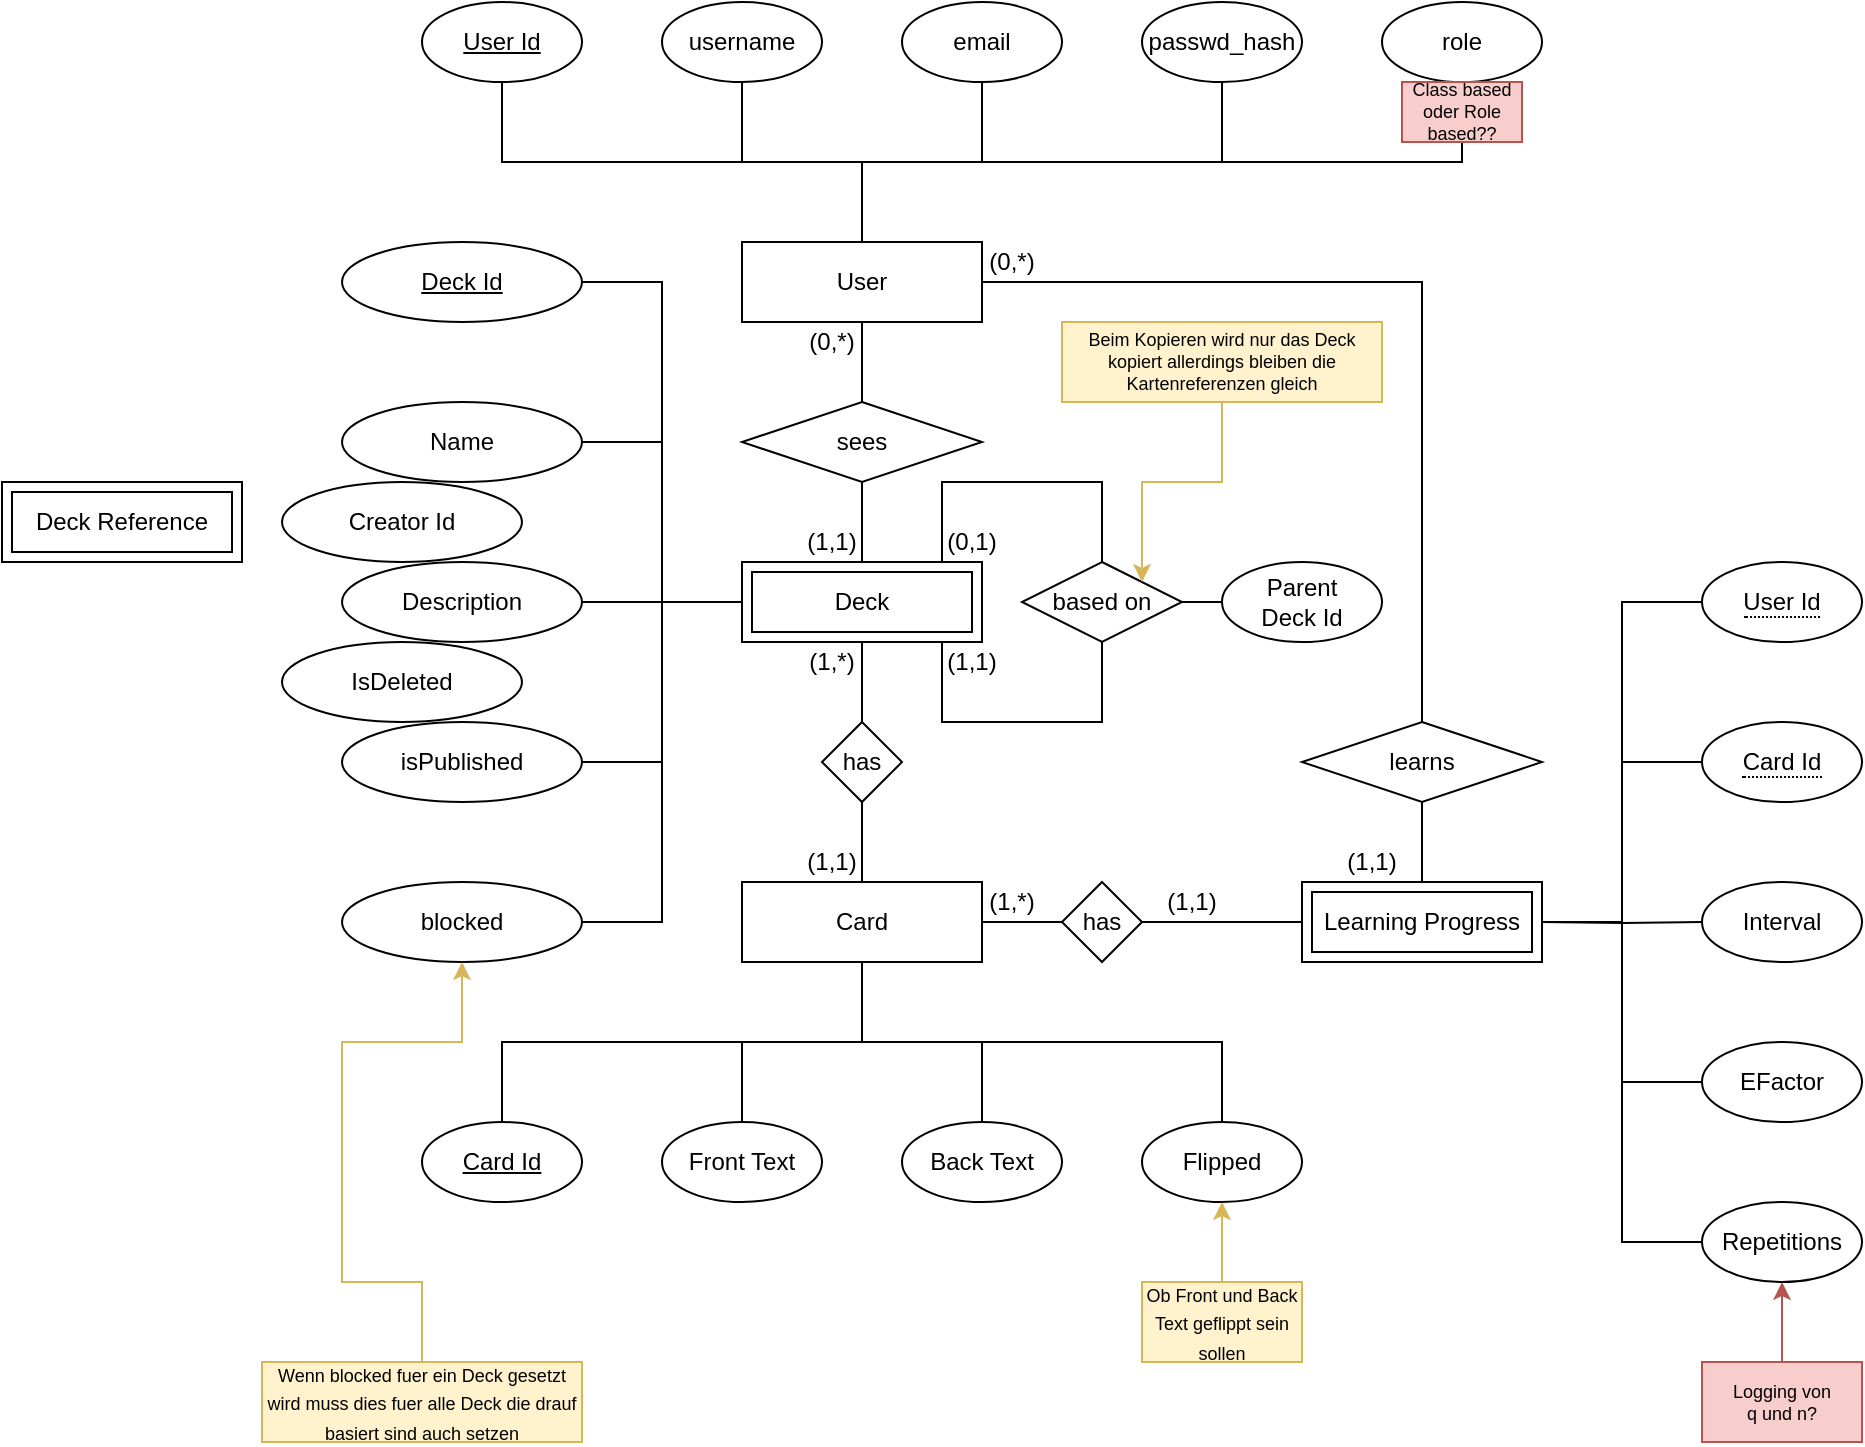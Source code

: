 <mxfile version="20.6.0" type="device"><diagram id="tcAkkGYu1O7YQ9gtsz0S" name="Page-1"><mxGraphModel dx="2441" dy="847" grid="1" gridSize="10" guides="1" tooltips="1" connect="1" arrows="1" fold="1" page="1" pageScale="1" pageWidth="827" pageHeight="1169" math="0" shadow="0"><root><mxCell id="0"/><mxCell id="1" parent="0"/><mxCell id="dKt4ekAzlzhSQuTJ8iBE-7" style="edgeStyle=orthogonalEdgeStyle;rounded=0;orthogonalLoop=1;jettySize=auto;html=1;endArrow=none;endFill=0;" parent="1" source="dKt4ekAzlzhSQuTJ8iBE-1" target="dKt4ekAzlzhSQuTJ8iBE-3" edge="1"><mxGeometry relative="1" as="geometry"><Array as="points"><mxPoint x="300" y="120"/><mxPoint x="120" y="120"/></Array></mxGeometry></mxCell><mxCell id="dKt4ekAzlzhSQuTJ8iBE-8" style="edgeStyle=orthogonalEdgeStyle;rounded=0;orthogonalLoop=1;jettySize=auto;html=1;endArrow=none;endFill=0;" parent="1" source="dKt4ekAzlzhSQuTJ8iBE-1" target="dKt4ekAzlzhSQuTJ8iBE-4" edge="1"><mxGeometry relative="1" as="geometry"/></mxCell><mxCell id="dKt4ekAzlzhSQuTJ8iBE-9" style="edgeStyle=orthogonalEdgeStyle;rounded=0;orthogonalLoop=1;jettySize=auto;html=1;endArrow=none;endFill=0;" parent="1" source="dKt4ekAzlzhSQuTJ8iBE-1" target="dKt4ekAzlzhSQuTJ8iBE-5" edge="1"><mxGeometry relative="1" as="geometry"/></mxCell><mxCell id="dKt4ekAzlzhSQuTJ8iBE-10" style="edgeStyle=orthogonalEdgeStyle;rounded=0;orthogonalLoop=1;jettySize=auto;html=1;endArrow=none;endFill=0;" parent="1" source="dKt4ekAzlzhSQuTJ8iBE-1" target="dKt4ekAzlzhSQuTJ8iBE-6" edge="1"><mxGeometry relative="1" as="geometry"><Array as="points"><mxPoint x="300" y="120"/><mxPoint x="480" y="120"/></Array></mxGeometry></mxCell><mxCell id="dKt4ekAzlzhSQuTJ8iBE-54" style="edgeStyle=orthogonalEdgeStyle;rounded=0;orthogonalLoop=1;jettySize=auto;html=1;endArrow=none;endFill=0;" parent="1" source="dKt4ekAzlzhSQuTJ8iBE-1" target="dKt4ekAzlzhSQuTJ8iBE-53" edge="1"><mxGeometry relative="1" as="geometry"><Array as="points"><mxPoint x="300" y="120"/><mxPoint x="600" y="120"/></Array></mxGeometry></mxCell><mxCell id="dKt4ekAzlzhSQuTJ8iBE-1" value="User" style="whiteSpace=wrap;html=1;align=center;" parent="1" vertex="1"><mxGeometry x="240" y="160" width="120" height="40" as="geometry"/></mxCell><mxCell id="dKt4ekAzlzhSQuTJ8iBE-24" style="edgeStyle=orthogonalEdgeStyle;rounded=0;orthogonalLoop=1;jettySize=auto;html=1;endArrow=none;endFill=0;" parent="1" source="dKt4ekAzlzhSQuTJ8iBE-2" target="dKt4ekAzlzhSQuTJ8iBE-21" edge="1"><mxGeometry relative="1" as="geometry"><Array as="points"><mxPoint x="160" y="340"/><mxPoint x="160" y="340"/></Array></mxGeometry></mxCell><mxCell id="dKt4ekAzlzhSQuTJ8iBE-25" style="edgeStyle=orthogonalEdgeStyle;rounded=0;orthogonalLoop=1;jettySize=auto;html=1;endArrow=none;endFill=0;" parent="1" source="dKt4ekAzlzhSQuTJ8iBE-2" target="dKt4ekAzlzhSQuTJ8iBE-20" edge="1"><mxGeometry relative="1" as="geometry"><Array as="points"><mxPoint x="200" y="340"/><mxPoint x="200" y="260"/></Array></mxGeometry></mxCell><mxCell id="dKt4ekAzlzhSQuTJ8iBE-26" style="edgeStyle=orthogonalEdgeStyle;rounded=0;orthogonalLoop=1;jettySize=auto;html=1;endArrow=none;endFill=0;" parent="1" source="dKt4ekAzlzhSQuTJ8iBE-2" target="dKt4ekAzlzhSQuTJ8iBE-19" edge="1"><mxGeometry relative="1" as="geometry"><Array as="points"><mxPoint x="200" y="340"/><mxPoint x="200" y="180"/></Array></mxGeometry></mxCell><mxCell id="dKt4ekAzlzhSQuTJ8iBE-57" style="edgeStyle=orthogonalEdgeStyle;rounded=0;orthogonalLoop=1;jettySize=auto;html=1;endArrow=none;endFill=0;" parent="1" source="dKt4ekAzlzhSQuTJ8iBE-2" target="dKt4ekAzlzhSQuTJ8iBE-56" edge="1"><mxGeometry relative="1" as="geometry"><Array as="points"><mxPoint x="200" y="340"/><mxPoint x="200" y="420"/></Array></mxGeometry></mxCell><mxCell id="dKt4ekAzlzhSQuTJ8iBE-61" style="edgeStyle=orthogonalEdgeStyle;rounded=0;orthogonalLoop=1;jettySize=auto;html=1;endArrow=none;endFill=0;" parent="1" source="dKt4ekAzlzhSQuTJ8iBE-2" target="dKt4ekAzlzhSQuTJ8iBE-60" edge="1"><mxGeometry relative="1" as="geometry"><Array as="points"><mxPoint x="340" y="280"/><mxPoint x="420" y="280"/></Array></mxGeometry></mxCell><mxCell id="dKt4ekAzlzhSQuTJ8iBE-62" style="edgeStyle=orthogonalEdgeStyle;rounded=0;orthogonalLoop=1;jettySize=auto;html=1;endArrow=none;endFill=0;" parent="1" source="dKt4ekAzlzhSQuTJ8iBE-2" target="dKt4ekAzlzhSQuTJ8iBE-60" edge="1"><mxGeometry relative="1" as="geometry"><Array as="points"><mxPoint x="340" y="400"/><mxPoint x="420" y="400"/></Array></mxGeometry></mxCell><mxCell id="dKt4ekAzlzhSQuTJ8iBE-69" style="edgeStyle=orthogonalEdgeStyle;rounded=0;orthogonalLoop=1;jettySize=auto;html=1;endArrow=none;endFill=0;" parent="1" source="dKt4ekAzlzhSQuTJ8iBE-2" target="dKt4ekAzlzhSQuTJ8iBE-67" edge="1"><mxGeometry relative="1" as="geometry"/></mxCell><mxCell id="dKt4ekAzlzhSQuTJ8iBE-79" style="edgeStyle=orthogonalEdgeStyle;rounded=0;orthogonalLoop=1;jettySize=auto;html=1;endArrow=none;endFill=0;" parent="1" source="dKt4ekAzlzhSQuTJ8iBE-2" target="dKt4ekAzlzhSQuTJ8iBE-78" edge="1"><mxGeometry relative="1" as="geometry"><Array as="points"><mxPoint x="200" y="340"/><mxPoint x="200" y="500"/></Array></mxGeometry></mxCell><mxCell id="dKt4ekAzlzhSQuTJ8iBE-2" value="Deck" style="shape=ext;margin=3;double=1;whiteSpace=wrap;html=1;align=center;" parent="1" vertex="1"><mxGeometry x="240" y="320" width="120" height="40" as="geometry"/></mxCell><mxCell id="dKt4ekAzlzhSQuTJ8iBE-3" value="User Id" style="ellipse;whiteSpace=wrap;html=1;align=center;fontStyle=4;" parent="1" vertex="1"><mxGeometry x="80" y="40" width="80" height="40" as="geometry"/></mxCell><mxCell id="dKt4ekAzlzhSQuTJ8iBE-4" value="username" style="ellipse;whiteSpace=wrap;html=1;align=center;" parent="1" vertex="1"><mxGeometry x="200" y="40" width="80" height="40" as="geometry"/></mxCell><mxCell id="dKt4ekAzlzhSQuTJ8iBE-5" value="email" style="ellipse;whiteSpace=wrap;html=1;align=center;" parent="1" vertex="1"><mxGeometry x="320" y="40" width="80" height="40" as="geometry"/></mxCell><mxCell id="dKt4ekAzlzhSQuTJ8iBE-6" value="passwd_hash" style="ellipse;whiteSpace=wrap;html=1;align=center;" parent="1" vertex="1"><mxGeometry x="440" y="40" width="80" height="40" as="geometry"/></mxCell><mxCell id="dKt4ekAzlzhSQuTJ8iBE-12" value="(0,*)" style="text;html=1;strokeColor=none;fillColor=none;align=center;verticalAlign=middle;whiteSpace=wrap;rounded=0;" parent="1" vertex="1"><mxGeometry x="270" y="200" width="30" height="20" as="geometry"/></mxCell><mxCell id="dKt4ekAzlzhSQuTJ8iBE-13" value="(1,1)" style="text;html=1;strokeColor=none;fillColor=none;align=center;verticalAlign=middle;whiteSpace=wrap;rounded=0;" parent="1" vertex="1"><mxGeometry x="270" y="300" width="30" height="20" as="geometry"/></mxCell><mxCell id="dKt4ekAzlzhSQuTJ8iBE-34" style="edgeStyle=orthogonalEdgeStyle;rounded=0;orthogonalLoop=1;jettySize=auto;html=1;endArrow=none;endFill=0;" parent="1" source="dKt4ekAzlzhSQuTJ8iBE-14" target="dKt4ekAzlzhSQuTJ8iBE-33" edge="1"><mxGeometry relative="1" as="geometry"><Array as="points"><mxPoint x="300" y="560"/><mxPoint x="120" y="560"/></Array></mxGeometry></mxCell><mxCell id="dKt4ekAzlzhSQuTJ8iBE-38" style="edgeStyle=orthogonalEdgeStyle;rounded=0;orthogonalLoop=1;jettySize=auto;html=1;endArrow=none;endFill=0;" parent="1" source="dKt4ekAzlzhSQuTJ8iBE-14" target="dKt4ekAzlzhSQuTJ8iBE-35" edge="1"><mxGeometry relative="1" as="geometry"/></mxCell><mxCell id="dKt4ekAzlzhSQuTJ8iBE-39" style="edgeStyle=orthogonalEdgeStyle;rounded=0;orthogonalLoop=1;jettySize=auto;html=1;endArrow=none;endFill=0;" parent="1" source="dKt4ekAzlzhSQuTJ8iBE-14" target="dKt4ekAzlzhSQuTJ8iBE-36" edge="1"><mxGeometry relative="1" as="geometry"/></mxCell><mxCell id="dKt4ekAzlzhSQuTJ8iBE-40" style="edgeStyle=orthogonalEdgeStyle;rounded=0;orthogonalLoop=1;jettySize=auto;html=1;endArrow=none;endFill=0;" parent="1" source="dKt4ekAzlzhSQuTJ8iBE-14" target="dKt4ekAzlzhSQuTJ8iBE-37" edge="1"><mxGeometry relative="1" as="geometry"><Array as="points"><mxPoint x="300" y="560"/><mxPoint x="480" y="560"/></Array></mxGeometry></mxCell><mxCell id="dKt4ekAzlzhSQuTJ8iBE-68" style="edgeStyle=orthogonalEdgeStyle;rounded=0;orthogonalLoop=1;jettySize=auto;html=1;endArrow=none;endFill=0;" parent="1" source="dKt4ekAzlzhSQuTJ8iBE-14" target="dKt4ekAzlzhSQuTJ8iBE-67" edge="1"><mxGeometry relative="1" as="geometry"/></mxCell><mxCell id="dKt4ekAzlzhSQuTJ8iBE-14" value="Card" style="whiteSpace=wrap;html=1;align=center;" parent="1" vertex="1"><mxGeometry x="240" y="480" width="120" height="40" as="geometry"/></mxCell><mxCell id="dKt4ekAzlzhSQuTJ8iBE-17" value="(1,1)" style="text;html=1;strokeColor=none;fillColor=none;align=center;verticalAlign=middle;whiteSpace=wrap;rounded=0;" parent="1" vertex="1"><mxGeometry x="270" y="460" width="30" height="20" as="geometry"/></mxCell><mxCell id="dKt4ekAzlzhSQuTJ8iBE-18" value="(1,*)" style="text;html=1;strokeColor=none;fillColor=none;align=center;verticalAlign=middle;whiteSpace=wrap;rounded=0;" parent="1" vertex="1"><mxGeometry x="270" y="360" width="30" height="20" as="geometry"/></mxCell><mxCell id="dKt4ekAzlzhSQuTJ8iBE-19" value="Deck Id" style="ellipse;whiteSpace=wrap;html=1;align=center;fontStyle=4;" parent="1" vertex="1"><mxGeometry x="40" y="160" width="120" height="40" as="geometry"/></mxCell><mxCell id="dKt4ekAzlzhSQuTJ8iBE-20" value="Name" style="ellipse;whiteSpace=wrap;html=1;align=center;" parent="1" vertex="1"><mxGeometry x="40" y="240" width="120" height="40" as="geometry"/></mxCell><mxCell id="dKt4ekAzlzhSQuTJ8iBE-21" value="Description" style="ellipse;whiteSpace=wrap;html=1;align=center;" parent="1" vertex="1"><mxGeometry x="40" y="320" width="120" height="40" as="geometry"/></mxCell><mxCell id="dKt4ekAzlzhSQuTJ8iBE-48" style="edgeStyle=orthogonalEdgeStyle;rounded=0;orthogonalLoop=1;jettySize=auto;html=1;endArrow=none;endFill=0;" parent="1" target="dKt4ekAzlzhSQuTJ8iBE-47" edge="1"><mxGeometry relative="1" as="geometry"><Array as="points"><mxPoint x="680" y="500"/><mxPoint x="680" y="660"/></Array><mxPoint x="640" y="500" as="sourcePoint"/></mxGeometry></mxCell><mxCell id="dKt4ekAzlzhSQuTJ8iBE-49" style="edgeStyle=orthogonalEdgeStyle;rounded=0;orthogonalLoop=1;jettySize=auto;html=1;endArrow=none;endFill=0;" parent="1" target="dKt4ekAzlzhSQuTJ8iBE-46" edge="1"><mxGeometry relative="1" as="geometry"><Array as="points"><mxPoint x="680" y="500"/><mxPoint x="680" y="580"/></Array><mxPoint x="640" y="500" as="sourcePoint"/></mxGeometry></mxCell><mxCell id="dKt4ekAzlzhSQuTJ8iBE-50" style="edgeStyle=orthogonalEdgeStyle;rounded=0;orthogonalLoop=1;jettySize=auto;html=1;endArrow=none;endFill=0;" parent="1" target="dKt4ekAzlzhSQuTJ8iBE-45" edge="1"><mxGeometry relative="1" as="geometry"><mxPoint x="640" y="500" as="sourcePoint"/></mxGeometry></mxCell><mxCell id="dKt4ekAzlzhSQuTJ8iBE-51" style="edgeStyle=orthogonalEdgeStyle;rounded=0;orthogonalLoop=1;jettySize=auto;html=1;endArrow=none;endFill=0;" parent="1" target="dKt4ekAzlzhSQuTJ8iBE-44" edge="1"><mxGeometry relative="1" as="geometry"><Array as="points"><mxPoint x="680" y="500"/><mxPoint x="680" y="420"/></Array><mxPoint x="640" y="500" as="sourcePoint"/></mxGeometry></mxCell><mxCell id="dKt4ekAzlzhSQuTJ8iBE-52" style="edgeStyle=orthogonalEdgeStyle;rounded=0;orthogonalLoop=1;jettySize=auto;html=1;endArrow=none;endFill=0;" parent="1" source="dKt4ekAzlzhSQuTJ8iBE-27" target="dKt4ekAzlzhSQuTJ8iBE-43" edge="1"><mxGeometry relative="1" as="geometry"><Array as="points"><mxPoint x="680" y="500"/><mxPoint x="680" y="340"/></Array><mxPoint x="640" y="500" as="sourcePoint"/></mxGeometry></mxCell><mxCell id="dKt4ekAzlzhSQuTJ8iBE-87" style="edgeStyle=orthogonalEdgeStyle;rounded=0;orthogonalLoop=1;jettySize=auto;html=1;fontSize=9;endArrow=none;endFill=0;" parent="1" source="dKt4ekAzlzhSQuTJ8iBE-27" target="dKt4ekAzlzhSQuTJ8iBE-86" edge="1"><mxGeometry relative="1" as="geometry"/></mxCell><mxCell id="dKt4ekAzlzhSQuTJ8iBE-27" value="Learning Progress" style="shape=ext;margin=3;double=1;whiteSpace=wrap;html=1;align=center;" parent="1" vertex="1"><mxGeometry x="520" y="480" width="120" height="40" as="geometry"/></mxCell><mxCell id="dKt4ekAzlzhSQuTJ8iBE-30" value="(1,*)" style="text;html=1;strokeColor=none;fillColor=none;align=center;verticalAlign=middle;whiteSpace=wrap;rounded=0;" parent="1" vertex="1"><mxGeometry x="360" y="480" width="30" height="20" as="geometry"/></mxCell><mxCell id="dKt4ekAzlzhSQuTJ8iBE-32" value="(1,1)" style="text;html=1;strokeColor=none;fillColor=none;align=center;verticalAlign=middle;whiteSpace=wrap;rounded=0;" parent="1" vertex="1"><mxGeometry x="450" y="480" width="30" height="20" as="geometry"/></mxCell><mxCell id="dKt4ekAzlzhSQuTJ8iBE-33" value="Card Id" style="ellipse;whiteSpace=wrap;html=1;align=center;fontStyle=4;" parent="1" vertex="1"><mxGeometry x="80" y="600" width="80" height="40" as="geometry"/></mxCell><mxCell id="dKt4ekAzlzhSQuTJ8iBE-35" value="Front Text" style="ellipse;whiteSpace=wrap;html=1;align=center;" parent="1" vertex="1"><mxGeometry x="200" y="600" width="80" height="40" as="geometry"/></mxCell><mxCell id="dKt4ekAzlzhSQuTJ8iBE-36" value="Back Text" style="ellipse;whiteSpace=wrap;html=1;align=center;" parent="1" vertex="1"><mxGeometry x="320" y="600" width="80" height="40" as="geometry"/></mxCell><mxCell id="dKt4ekAzlzhSQuTJ8iBE-37" value="Flipped" style="ellipse;whiteSpace=wrap;html=1;align=center;" parent="1" vertex="1"><mxGeometry x="440" y="600" width="80" height="40" as="geometry"/></mxCell><mxCell id="dKt4ekAzlzhSQuTJ8iBE-43" value="&lt;span style=&quot;border-bottom: 1px dotted&quot;&gt;User Id&lt;/span&gt;" style="ellipse;whiteSpace=wrap;html=1;align=center;" parent="1" vertex="1"><mxGeometry x="720" y="320" width="80" height="40" as="geometry"/></mxCell><mxCell id="dKt4ekAzlzhSQuTJ8iBE-44" value="&lt;span style=&quot;border-bottom: 1px dotted&quot;&gt;Card Id&lt;/span&gt;" style="ellipse;whiteSpace=wrap;html=1;align=center;" parent="1" vertex="1"><mxGeometry x="720" y="400" width="80" height="40" as="geometry"/></mxCell><mxCell id="dKt4ekAzlzhSQuTJ8iBE-45" value="Interval" style="ellipse;whiteSpace=wrap;html=1;align=center;" parent="1" vertex="1"><mxGeometry x="720" y="480" width="80" height="40" as="geometry"/></mxCell><mxCell id="dKt4ekAzlzhSQuTJ8iBE-46" value="EFactor" style="ellipse;whiteSpace=wrap;html=1;align=center;" parent="1" vertex="1"><mxGeometry x="720" y="560" width="80" height="40" as="geometry"/></mxCell><mxCell id="dKt4ekAzlzhSQuTJ8iBE-47" value="Repetitions" style="ellipse;whiteSpace=wrap;html=1;align=center;" parent="1" vertex="1"><mxGeometry x="720" y="640" width="80" height="40" as="geometry"/></mxCell><mxCell id="dKt4ekAzlzhSQuTJ8iBE-53" value="role" style="ellipse;whiteSpace=wrap;html=1;align=center;" parent="1" vertex="1"><mxGeometry x="560" y="40" width="80" height="40" as="geometry"/></mxCell><mxCell id="dKt4ekAzlzhSQuTJ8iBE-55" value="Class based oder Role based??" style="text;html=1;strokeColor=#b85450;fillColor=#f8cecc;align=center;verticalAlign=middle;whiteSpace=wrap;rounded=0;fontSize=9;" parent="1" vertex="1"><mxGeometry x="570" y="80" width="60" height="30" as="geometry"/></mxCell><mxCell id="dKt4ekAzlzhSQuTJ8iBE-56" value="isPublished" style="ellipse;whiteSpace=wrap;html=1;align=center;" parent="1" vertex="1"><mxGeometry x="40" y="400" width="120" height="40" as="geometry"/></mxCell><mxCell id="mMOmMWFRySCB5vX7AuDh-3" style="edgeStyle=orthogonalEdgeStyle;rounded=0;orthogonalLoop=1;jettySize=auto;html=1;endArrow=none;endFill=0;" parent="1" source="dKt4ekAzlzhSQuTJ8iBE-60" target="mMOmMWFRySCB5vX7AuDh-1" edge="1"><mxGeometry relative="1" as="geometry"><Array as="points"><mxPoint x="520" y="340"/></Array></mxGeometry></mxCell><mxCell id="dKt4ekAzlzhSQuTJ8iBE-60" value="based on" style="shape=rhombus;perimeter=rhombusPerimeter;whiteSpace=wrap;html=1;align=center;" parent="1" vertex="1"><mxGeometry x="380" y="320" width="80" height="40" as="geometry"/></mxCell><mxCell id="dKt4ekAzlzhSQuTJ8iBE-64" value="(0,1)" style="text;html=1;strokeColor=none;fillColor=none;align=center;verticalAlign=middle;whiteSpace=wrap;rounded=0;" parent="1" vertex="1"><mxGeometry x="340" y="300" width="30" height="20" as="geometry"/></mxCell><mxCell id="dKt4ekAzlzhSQuTJ8iBE-65" value="(1,1)" style="text;html=1;strokeColor=none;fillColor=none;align=center;verticalAlign=middle;whiteSpace=wrap;rounded=0;" parent="1" vertex="1"><mxGeometry x="340" y="360" width="30" height="20" as="geometry"/></mxCell><mxCell id="dKt4ekAzlzhSQuTJ8iBE-67" value="has" style="shape=rhombus;perimeter=rhombusPerimeter;whiteSpace=wrap;html=1;align=center;" parent="1" vertex="1"><mxGeometry x="280" y="400" width="40" height="40" as="geometry"/></mxCell><mxCell id="dKt4ekAzlzhSQuTJ8iBE-72" style="edgeStyle=orthogonalEdgeStyle;rounded=0;orthogonalLoop=1;jettySize=auto;html=1;endArrow=none;endFill=0;" parent="1" source="dKt4ekAzlzhSQuTJ8iBE-1" target="dKt4ekAzlzhSQuTJ8iBE-74" edge="1"><mxGeometry relative="1" as="geometry"><mxPoint x="300" y="200" as="sourcePoint"/></mxGeometry></mxCell><mxCell id="dKt4ekAzlzhSQuTJ8iBE-73" style="edgeStyle=orthogonalEdgeStyle;rounded=0;orthogonalLoop=1;jettySize=auto;html=1;endArrow=none;endFill=0;" parent="1" source="dKt4ekAzlzhSQuTJ8iBE-2" target="dKt4ekAzlzhSQuTJ8iBE-74" edge="1"><mxGeometry relative="1" as="geometry"><mxPoint x="300" y="320" as="sourcePoint"/></mxGeometry></mxCell><mxCell id="dKt4ekAzlzhSQuTJ8iBE-74" value="sees" style="shape=rhombus;perimeter=rhombusPerimeter;whiteSpace=wrap;html=1;align=center;" parent="1" vertex="1"><mxGeometry x="240" y="240" width="120" height="40" as="geometry"/></mxCell><mxCell id="dKt4ekAzlzhSQuTJ8iBE-76" style="edgeStyle=orthogonalEdgeStyle;rounded=0;orthogonalLoop=1;jettySize=auto;html=1;endArrow=none;endFill=0;" parent="1" source="dKt4ekAzlzhSQuTJ8iBE-75" target="dKt4ekAzlzhSQuTJ8iBE-27" edge="1"><mxGeometry relative="1" as="geometry"/></mxCell><mxCell id="dKt4ekAzlzhSQuTJ8iBE-77" style="edgeStyle=orthogonalEdgeStyle;rounded=0;orthogonalLoop=1;jettySize=auto;html=1;endArrow=none;endFill=0;" parent="1" source="dKt4ekAzlzhSQuTJ8iBE-75" target="dKt4ekAzlzhSQuTJ8iBE-14" edge="1"><mxGeometry relative="1" as="geometry"/></mxCell><mxCell id="dKt4ekAzlzhSQuTJ8iBE-75" value="has" style="shape=rhombus;perimeter=rhombusPerimeter;whiteSpace=wrap;html=1;align=center;" parent="1" vertex="1"><mxGeometry x="400" y="480" width="40" height="40" as="geometry"/></mxCell><mxCell id="dKt4ekAzlzhSQuTJ8iBE-78" value="blocked" style="ellipse;whiteSpace=wrap;html=1;align=center;" parent="1" vertex="1"><mxGeometry x="40" y="480" width="120" height="40" as="geometry"/></mxCell><mxCell id="dKt4ekAzlzhSQuTJ8iBE-80" value="&lt;font style=&quot;font-size: 9px;&quot;&gt;Wenn blocked fuer ein Deck gesetzt wird muss dies fuer alle Deck die drauf basiert sind auch setzen&lt;/font&gt;" style="text;html=1;strokeColor=#d6b656;fillColor=#fff2cc;align=center;verticalAlign=middle;whiteSpace=wrap;rounded=0;" parent="1" vertex="1"><mxGeometry y="720" width="160" height="40" as="geometry"/></mxCell><mxCell id="mMOmMWFRySCB5vX7AuDh-4" style="edgeStyle=orthogonalEdgeStyle;rounded=0;orthogonalLoop=1;jettySize=auto;html=1;endArrow=classic;endFill=1;fillColor=#fff2cc;strokeColor=#d6b656;" parent="1" source="dKt4ekAzlzhSQuTJ8iBE-81" target="dKt4ekAzlzhSQuTJ8iBE-60" edge="1"><mxGeometry relative="1" as="geometry"><Array as="points"><mxPoint x="480" y="280"/><mxPoint x="440" y="280"/></Array></mxGeometry></mxCell><mxCell id="dKt4ekAzlzhSQuTJ8iBE-81" value="Beim Kopieren wird nur das Deck kopiert allerdings bleiben die Kartenreferenzen gleich" style="text;html=1;strokeColor=#d6b656;fillColor=#fff2cc;align=center;verticalAlign=middle;whiteSpace=wrap;rounded=0;fontSize=9;" parent="1" vertex="1"><mxGeometry x="400" y="200" width="160" height="40" as="geometry"/></mxCell><mxCell id="dKt4ekAzlzhSQuTJ8iBE-83" value="" style="endArrow=classic;html=1;rounded=0;fontSize=9;fillColor=#fff2cc;strokeColor=#d6b656;" parent="1" source="dKt4ekAzlzhSQuTJ8iBE-80" target="dKt4ekAzlzhSQuTJ8iBE-78" edge="1"><mxGeometry width="50" height="50" relative="1" as="geometry"><mxPoint x="220" y="610" as="sourcePoint"/><mxPoint x="270" y="560" as="targetPoint"/><Array as="points"><mxPoint x="80" y="680"/><mxPoint x="60" y="680"/><mxPoint x="40" y="680"/><mxPoint x="40" y="640"/><mxPoint x="40" y="560"/><mxPoint x="100" y="560"/></Array></mxGeometry></mxCell><mxCell id="dKt4ekAzlzhSQuTJ8iBE-85" style="edgeStyle=orthogonalEdgeStyle;rounded=0;orthogonalLoop=1;jettySize=auto;html=1;fontSize=9;endArrow=classic;endFill=1;fillColor=#fff2cc;strokeColor=#d6b656;" parent="1" source="dKt4ekAzlzhSQuTJ8iBE-84" target="dKt4ekAzlzhSQuTJ8iBE-37" edge="1"><mxGeometry relative="1" as="geometry"/></mxCell><mxCell id="dKt4ekAzlzhSQuTJ8iBE-84" value="&lt;font style=&quot;font-size: 9px;&quot;&gt;Ob Front und Back Text geflippt sein sollen&lt;/font&gt;" style="text;html=1;strokeColor=#d6b656;fillColor=#fff2cc;align=center;verticalAlign=middle;whiteSpace=wrap;rounded=0;" parent="1" vertex="1"><mxGeometry x="440" y="680" width="80" height="40" as="geometry"/></mxCell><mxCell id="dKt4ekAzlzhSQuTJ8iBE-88" style="edgeStyle=orthogonalEdgeStyle;rounded=0;orthogonalLoop=1;jettySize=auto;html=1;fontSize=9;endArrow=none;endFill=0;" parent="1" source="dKt4ekAzlzhSQuTJ8iBE-86" target="dKt4ekAzlzhSQuTJ8iBE-1" edge="1"><mxGeometry relative="1" as="geometry"><Array as="points"><mxPoint x="580" y="180"/></Array></mxGeometry></mxCell><mxCell id="dKt4ekAzlzhSQuTJ8iBE-86" value="learns" style="shape=rhombus;perimeter=rhombusPerimeter;whiteSpace=wrap;html=1;align=center;" parent="1" vertex="1"><mxGeometry x="520" y="400" width="120" height="40" as="geometry"/></mxCell><mxCell id="dKt4ekAzlzhSQuTJ8iBE-89" value="(1,1)" style="text;html=1;strokeColor=none;fillColor=none;align=center;verticalAlign=middle;whiteSpace=wrap;rounded=0;" parent="1" vertex="1"><mxGeometry x="540" y="460" width="30" height="20" as="geometry"/></mxCell><mxCell id="dKt4ekAzlzhSQuTJ8iBE-90" value="(0,*)" style="text;html=1;strokeColor=none;fillColor=none;align=center;verticalAlign=middle;whiteSpace=wrap;rounded=0;" parent="1" vertex="1"><mxGeometry x="360" y="160" width="30" height="20" as="geometry"/></mxCell><mxCell id="dKt4ekAzlzhSQuTJ8iBE-92" style="edgeStyle=orthogonalEdgeStyle;rounded=0;orthogonalLoop=1;jettySize=auto;html=1;fontSize=9;endArrow=classic;endFill=1;fillColor=#f8cecc;strokeColor=#b85450;" parent="1" source="dKt4ekAzlzhSQuTJ8iBE-91" target="dKt4ekAzlzhSQuTJ8iBE-47" edge="1"><mxGeometry relative="1" as="geometry"/></mxCell><mxCell id="dKt4ekAzlzhSQuTJ8iBE-91" value="Logging von &lt;br&gt;q und n?" style="text;html=1;strokeColor=#b85450;fillColor=#f8cecc;align=center;verticalAlign=middle;whiteSpace=wrap;rounded=0;fontSize=9;" parent="1" vertex="1"><mxGeometry x="720" y="720" width="80" height="40" as="geometry"/></mxCell><mxCell id="mMOmMWFRySCB5vX7AuDh-1" value="Parent &lt;br&gt;Deck Id" style="ellipse;whiteSpace=wrap;html=1;align=center;" parent="1" vertex="1"><mxGeometry x="480" y="320" width="80" height="40" as="geometry"/></mxCell><mxCell id="raeQXTFSqT2g20ObODjO-1" value="Creator Id" style="ellipse;whiteSpace=wrap;html=1;align=center;" vertex="1" parent="1"><mxGeometry x="10" y="280" width="120" height="40" as="geometry"/></mxCell><mxCell id="raeQXTFSqT2g20ObODjO-2" value="IsDeleted" style="ellipse;whiteSpace=wrap;html=1;align=center;" vertex="1" parent="1"><mxGeometry x="10" y="360" width="120" height="40" as="geometry"/></mxCell><mxCell id="raeQXTFSqT2g20ObODjO-4" value="Deck Reference" style="shape=ext;margin=3;double=1;whiteSpace=wrap;html=1;align=center;" vertex="1" parent="1"><mxGeometry x="-130" y="280" width="120" height="40" as="geometry"/></mxCell></root></mxGraphModel></diagram></mxfile>